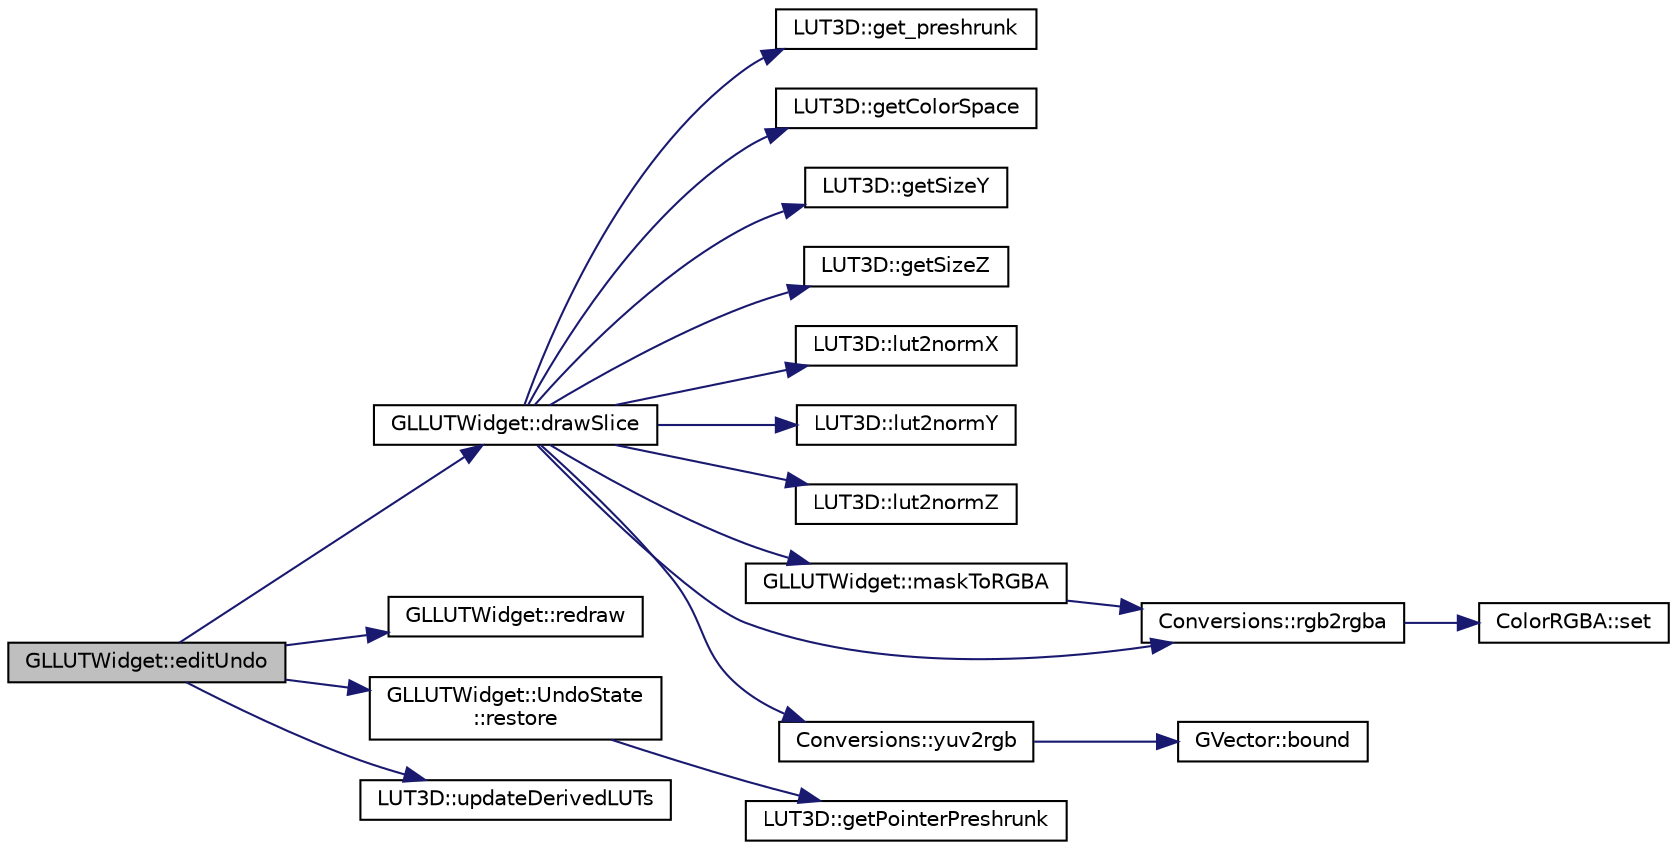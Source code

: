 digraph "GLLUTWidget::editUndo"
{
 // INTERACTIVE_SVG=YES
  edge [fontname="Helvetica",fontsize="10",labelfontname="Helvetica",labelfontsize="10"];
  node [fontname="Helvetica",fontsize="10",shape=record];
  rankdir="LR";
  Node1 [label="GLLUTWidget::editUndo",height=0.2,width=0.4,color="black", fillcolor="grey75", style="filled", fontcolor="black"];
  Node1 -> Node2 [color="midnightblue",fontsize="10",style="solid",fontname="Helvetica"];
  Node2 [label="GLLUTWidget::drawSlice",height=0.2,width=0.4,color="black", fillcolor="white", style="filled",URL="$db/dc5/class_g_l_l_u_t_widget.html#a07100a3b9d0f6393532d6a441b513935"];
  Node2 -> Node3 [color="midnightblue",fontsize="10",style="solid",fontname="Helvetica"];
  Node3 [label="LUT3D::get_preshrunk",height=0.2,width=0.4,color="black", fillcolor="white", style="filled",URL="$d7/d15/class_l_u_t3_d.html#acefad30a4fdd6f471c17ae6b2dae48bb"];
  Node2 -> Node4 [color="midnightblue",fontsize="10",style="solid",fontname="Helvetica"];
  Node4 [label="LUT3D::getColorSpace",height=0.2,width=0.4,color="black", fillcolor="white", style="filled",URL="$d7/d15/class_l_u_t3_d.html#a38d711b1442eae640fb8a37f75d7c64d"];
  Node2 -> Node5 [color="midnightblue",fontsize="10",style="solid",fontname="Helvetica"];
  Node5 [label="LUT3D::getSizeY",height=0.2,width=0.4,color="black", fillcolor="white", style="filled",URL="$d7/d15/class_l_u_t3_d.html#a204bc286cb41ea9828b358316b5aa9e1"];
  Node2 -> Node6 [color="midnightblue",fontsize="10",style="solid",fontname="Helvetica"];
  Node6 [label="LUT3D::getSizeZ",height=0.2,width=0.4,color="black", fillcolor="white", style="filled",URL="$d7/d15/class_l_u_t3_d.html#a5b3d7018cd37a524c9154a65e60a2d1c"];
  Node2 -> Node7 [color="midnightblue",fontsize="10",style="solid",fontname="Helvetica"];
  Node7 [label="LUT3D::lut2normX",height=0.2,width=0.4,color="black", fillcolor="white", style="filled",URL="$d7/d15/class_l_u_t3_d.html#ae88ba6bcd1a759a304a64ead5fc2f237"];
  Node2 -> Node8 [color="midnightblue",fontsize="10",style="solid",fontname="Helvetica"];
  Node8 [label="LUT3D::lut2normY",height=0.2,width=0.4,color="black", fillcolor="white", style="filled",URL="$d7/d15/class_l_u_t3_d.html#a652fdb0ce5825db100d1c1b17f1b87b0"];
  Node2 -> Node9 [color="midnightblue",fontsize="10",style="solid",fontname="Helvetica"];
  Node9 [label="LUT3D::lut2normZ",height=0.2,width=0.4,color="black", fillcolor="white", style="filled",URL="$d7/d15/class_l_u_t3_d.html#ad01fcfa4ca7c32df2a4fd5310087619f"];
  Node2 -> Node10 [color="midnightblue",fontsize="10",style="solid",fontname="Helvetica"];
  Node10 [label="GLLUTWidget::maskToRGBA",height=0.2,width=0.4,color="black", fillcolor="white", style="filled",URL="$db/dc5/class_g_l_l_u_t_widget.html#ada467c21d865d7a1a71f93cc88d45b7b"];
  Node10 -> Node11 [color="midnightblue",fontsize="10",style="solid",fontname="Helvetica"];
  Node11 [label="Conversions::rgb2rgba",height=0.2,width=0.4,color="black", fillcolor="white", style="filled",URL="$d3/d98/class_conversions.html#a39f50c5bbe9a866a1dd5e6e424899e0b"];
  Node11 -> Node12 [color="midnightblue",fontsize="10",style="solid",fontname="Helvetica"];
  Node12 [label="ColorRGBA::set",height=0.2,width=0.4,color="black", fillcolor="white", style="filled",URL="$d0/d6d/class_color_r_g_b_a.html#ab4c0dc84a96b39f74266ae5d75eabf2b"];
  Node2 -> Node11 [color="midnightblue",fontsize="10",style="solid",fontname="Helvetica"];
  Node2 -> Node13 [color="midnightblue",fontsize="10",style="solid",fontname="Helvetica"];
  Node13 [label="Conversions::yuv2rgb",height=0.2,width=0.4,color="black", fillcolor="white", style="filled",URL="$d3/d98/class_conversions.html#a606bd2db67a0ec49893b2db7ee5270ed"];
  Node13 -> Node14 [color="midnightblue",fontsize="10",style="solid",fontname="Helvetica"];
  Node14 [label="GVector::bound",height=0.2,width=0.4,color="black", fillcolor="white", style="filled",URL="$d5/da9/namespace_g_vector.html#a64a68732d9c3151a31337ff0c1c7e21a"];
  Node1 -> Node15 [color="midnightblue",fontsize="10",style="solid",fontname="Helvetica"];
  Node15 [label="GLLUTWidget::redraw",height=0.2,width=0.4,color="black", fillcolor="white", style="filled",URL="$db/dc5/class_g_l_l_u_t_widget.html#ac13c87adcd27fef6fc038a026f9e6a9b"];
  Node1 -> Node16 [color="midnightblue",fontsize="10",style="solid",fontname="Helvetica"];
  Node16 [label="GLLUTWidget::UndoState\l::restore",height=0.2,width=0.4,color="black", fillcolor="white", style="filled",URL="$d7/d14/class_g_l_l_u_t_widget_1_1_undo_state.html#a615068cfe4d41469c2b9ecea2675aa7c"];
  Node16 -> Node17 [color="midnightblue",fontsize="10",style="solid",fontname="Helvetica"];
  Node17 [label="LUT3D::getPointerPreshrunk",height=0.2,width=0.4,color="black", fillcolor="white", style="filled",URL="$d7/d15/class_l_u_t3_d.html#a69de1e37907a72df493a24f72f0279c6"];
  Node1 -> Node18 [color="midnightblue",fontsize="10",style="solid",fontname="Helvetica"];
  Node18 [label="LUT3D::updateDerivedLUTs",height=0.2,width=0.4,color="black", fillcolor="white", style="filled",URL="$d7/d15/class_l_u_t3_d.html#a6c06d455a74e80fa96c0d6568d8828de"];
}
